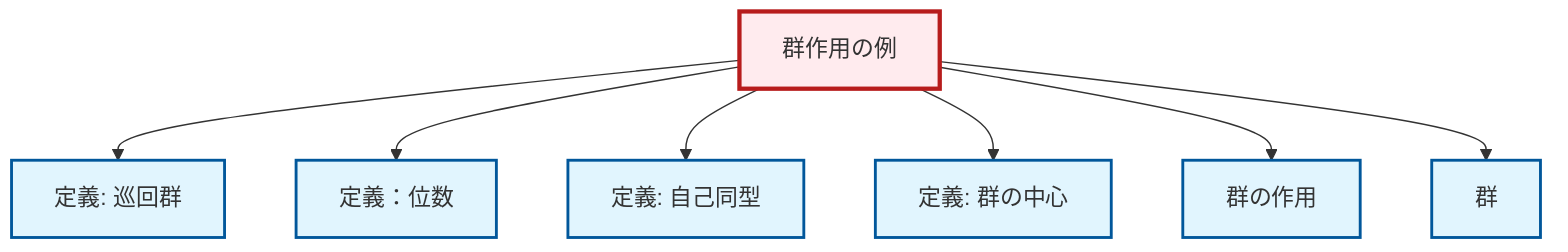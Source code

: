 graph TD
    classDef definition fill:#e1f5fe,stroke:#01579b,stroke-width:2px
    classDef theorem fill:#f3e5f5,stroke:#4a148c,stroke-width:2px
    classDef axiom fill:#fff3e0,stroke:#e65100,stroke-width:2px
    classDef example fill:#e8f5e9,stroke:#1b5e20,stroke-width:2px
    classDef current fill:#ffebee,stroke:#b71c1c,stroke-width:3px
    ex-group-action-examples["群作用の例"]:::example
    def-order["定義：位数"]:::definition
    def-group-action["群の作用"]:::definition
    def-cyclic-group["定義: 巡回群"]:::definition
    def-automorphism["定義: 自己同型"]:::definition
    def-group["群"]:::definition
    def-center-of-group["定義: 群の中心"]:::definition
    ex-group-action-examples --> def-cyclic-group
    ex-group-action-examples --> def-order
    ex-group-action-examples --> def-automorphism
    ex-group-action-examples --> def-center-of-group
    ex-group-action-examples --> def-group-action
    ex-group-action-examples --> def-group
    class ex-group-action-examples current